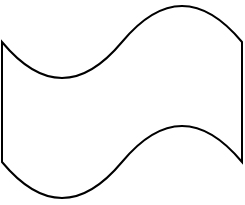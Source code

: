 <mxfile version="23.1.1" type="github">
  <diagram name="Page-1" id="ADPk-fOZnsXU4GXVxI8O">
    <mxGraphModel dx="971" dy="591" grid="1" gridSize="10" guides="1" tooltips="1" connect="1" arrows="1" fold="1" page="1" pageScale="1" pageWidth="850" pageHeight="1100" math="0" shadow="0">
      <root>
        <mxCell id="0" />
        <mxCell id="1" parent="0" />
        <mxCell id="cP4m3_eRpJl2ZRiM_ccs-1" value="" style="shape=tape;whiteSpace=wrap;html=1;" vertex="1" parent="1">
          <mxGeometry x="110" y="170" width="120" height="100" as="geometry" />
        </mxCell>
      </root>
    </mxGraphModel>
  </diagram>
</mxfile>
